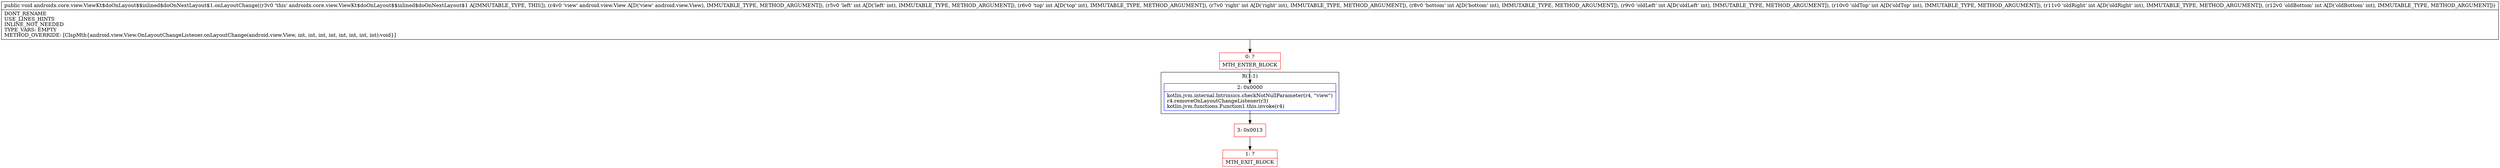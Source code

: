 digraph "CFG forandroidx.core.view.ViewKt$doOnLayout$$inlined$doOnNextLayout$1.onLayoutChange(Landroid\/view\/View;IIIIIIII)V" {
subgraph cluster_Region_1776247507 {
label = "R(1:1)";
node [shape=record,color=blue];
Node_2 [shape=record,label="{2\:\ 0x0000|kotlin.jvm.internal.Intrinsics.checkNotNullParameter(r4, \"view\")\lr4.removeOnLayoutChangeListener(r3)\lkotlin.jvm.functions.Function1.this.invoke(r4)\l}"];
}
Node_0 [shape=record,color=red,label="{0\:\ ?|MTH_ENTER_BLOCK\l}"];
Node_3 [shape=record,color=red,label="{3\:\ 0x0013}"];
Node_1 [shape=record,color=red,label="{1\:\ ?|MTH_EXIT_BLOCK\l}"];
MethodNode[shape=record,label="{public void androidx.core.view.ViewKt$doOnLayout$$inlined$doOnNextLayout$1.onLayoutChange((r3v0 'this' androidx.core.view.ViewKt$doOnLayout$$inlined$doOnNextLayout$1 A[IMMUTABLE_TYPE, THIS]), (r4v0 'view' android.view.View A[D('view' android.view.View), IMMUTABLE_TYPE, METHOD_ARGUMENT]), (r5v0 'left' int A[D('left' int), IMMUTABLE_TYPE, METHOD_ARGUMENT]), (r6v0 'top' int A[D('top' int), IMMUTABLE_TYPE, METHOD_ARGUMENT]), (r7v0 'right' int A[D('right' int), IMMUTABLE_TYPE, METHOD_ARGUMENT]), (r8v0 'bottom' int A[D('bottom' int), IMMUTABLE_TYPE, METHOD_ARGUMENT]), (r9v0 'oldLeft' int A[D('oldLeft' int), IMMUTABLE_TYPE, METHOD_ARGUMENT]), (r10v0 'oldTop' int A[D('oldTop' int), IMMUTABLE_TYPE, METHOD_ARGUMENT]), (r11v0 'oldRight' int A[D('oldRight' int), IMMUTABLE_TYPE, METHOD_ARGUMENT]), (r12v0 'oldBottom' int A[D('oldBottom' int), IMMUTABLE_TYPE, METHOD_ARGUMENT]))  | DONT_RENAME\lUSE_LINES_HINTS\lINLINE_NOT_NEEDED\lTYPE_VARS: EMPTY\lMETHOD_OVERRIDE: [ClspMth\{android.view.View.OnLayoutChangeListener.onLayoutChange(android.view.View, int, int, int, int, int, int, int, int):void\}]\l}"];
MethodNode -> Node_0;Node_2 -> Node_3;
Node_0 -> Node_2;
Node_3 -> Node_1;
}

